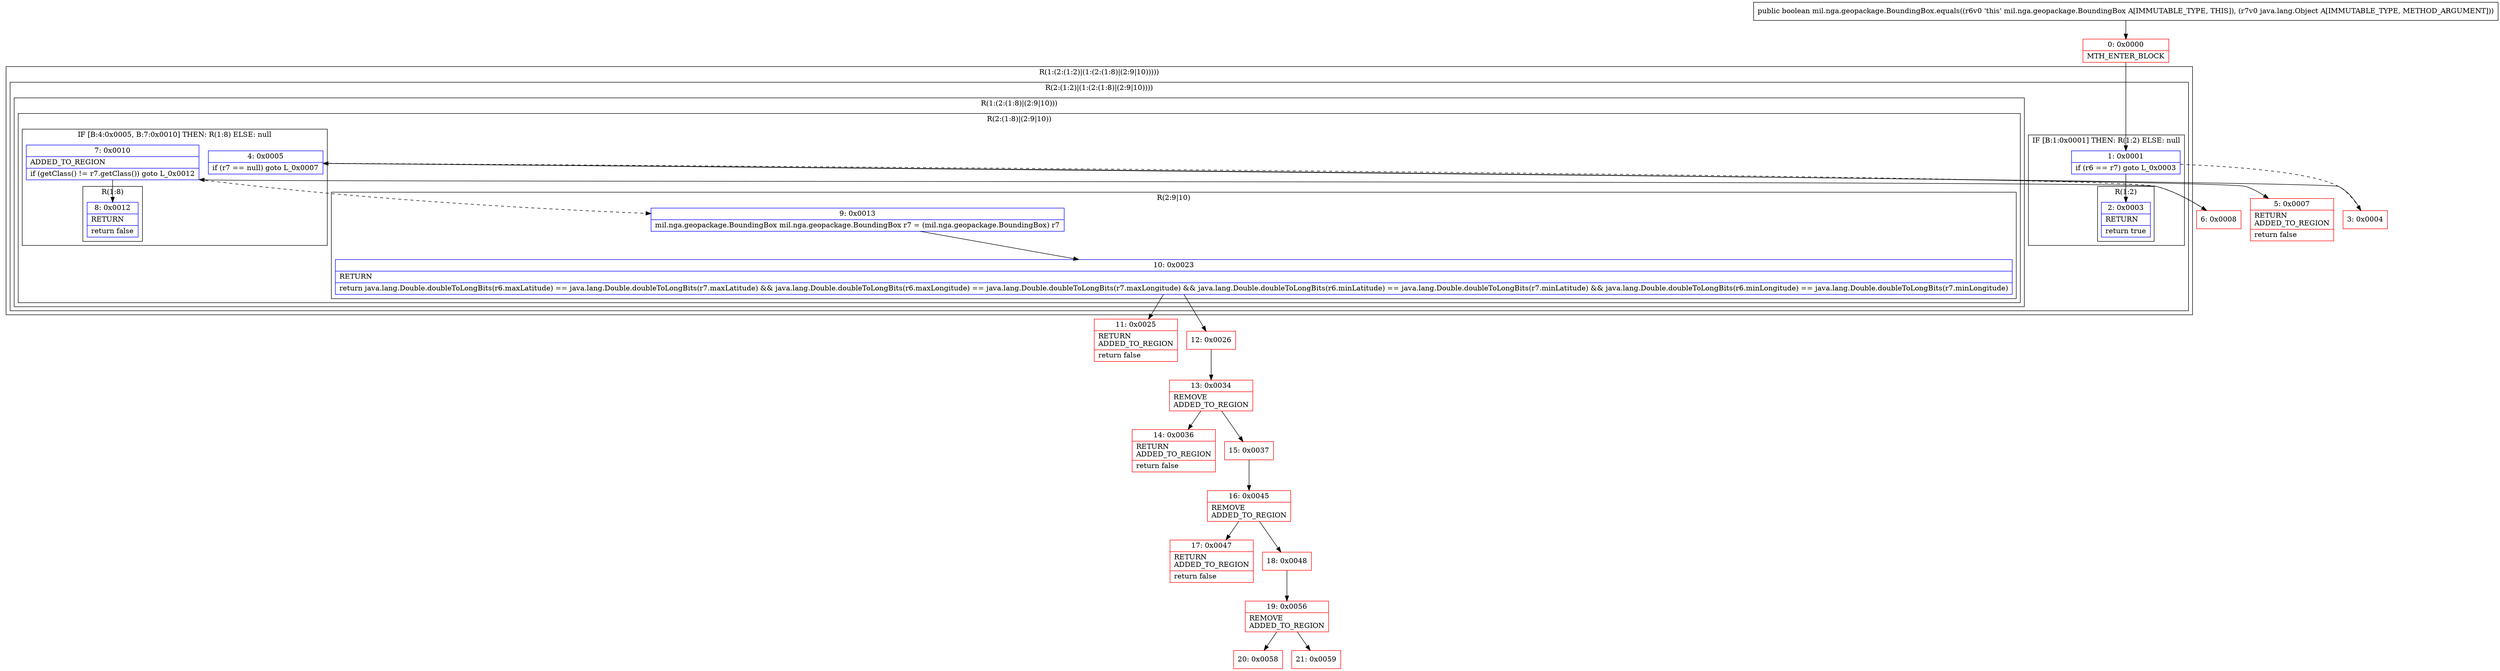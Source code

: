 digraph "CFG formil.nga.geopackage.BoundingBox.equals(Ljava\/lang\/Object;)Z" {
subgraph cluster_Region_491811863 {
label = "R(1:(2:(1:2)|(1:(2:(1:8)|(2:9|10)))))";
node [shape=record,color=blue];
subgraph cluster_Region_413395403 {
label = "R(2:(1:2)|(1:(2:(1:8)|(2:9|10))))";
node [shape=record,color=blue];
subgraph cluster_IfRegion_1603664139 {
label = "IF [B:1:0x0001] THEN: R(1:2) ELSE: null";
node [shape=record,color=blue];
Node_1 [shape=record,label="{1\:\ 0x0001|if (r6 == r7) goto L_0x0003\l}"];
subgraph cluster_Region_586375686 {
label = "R(1:2)";
node [shape=record,color=blue];
Node_2 [shape=record,label="{2\:\ 0x0003|RETURN\l|return true\l}"];
}
}
subgraph cluster_Region_1016945283 {
label = "R(1:(2:(1:8)|(2:9|10)))";
node [shape=record,color=blue];
subgraph cluster_Region_997658986 {
label = "R(2:(1:8)|(2:9|10))";
node [shape=record,color=blue];
subgraph cluster_IfRegion_1264253614 {
label = "IF [B:4:0x0005, B:7:0x0010] THEN: R(1:8) ELSE: null";
node [shape=record,color=blue];
Node_4 [shape=record,label="{4\:\ 0x0005|if (r7 == null) goto L_0x0007\l}"];
Node_7 [shape=record,label="{7\:\ 0x0010|ADDED_TO_REGION\l|if (getClass() != r7.getClass()) goto L_0x0012\l}"];
subgraph cluster_Region_1912623761 {
label = "R(1:8)";
node [shape=record,color=blue];
Node_8 [shape=record,label="{8\:\ 0x0012|RETURN\l|return false\l}"];
}
}
subgraph cluster_Region_1134016662 {
label = "R(2:9|10)";
node [shape=record,color=blue];
Node_9 [shape=record,label="{9\:\ 0x0013|mil.nga.geopackage.BoundingBox mil.nga.geopackage.BoundingBox r7 = (mil.nga.geopackage.BoundingBox) r7\l}"];
Node_10 [shape=record,label="{10\:\ 0x0023|RETURN\l|return java.lang.Double.doubleToLongBits(r6.maxLatitude) == java.lang.Double.doubleToLongBits(r7.maxLatitude) && java.lang.Double.doubleToLongBits(r6.maxLongitude) == java.lang.Double.doubleToLongBits(r7.maxLongitude) && java.lang.Double.doubleToLongBits(r6.minLatitude) == java.lang.Double.doubleToLongBits(r7.minLatitude) && java.lang.Double.doubleToLongBits(r6.minLongitude) == java.lang.Double.doubleToLongBits(r7.minLongitude)\l}"];
}
}
}
}
}
Node_0 [shape=record,color=red,label="{0\:\ 0x0000|MTH_ENTER_BLOCK\l}"];
Node_3 [shape=record,color=red,label="{3\:\ 0x0004}"];
Node_5 [shape=record,color=red,label="{5\:\ 0x0007|RETURN\lADDED_TO_REGION\l|return false\l}"];
Node_6 [shape=record,color=red,label="{6\:\ 0x0008}"];
Node_11 [shape=record,color=red,label="{11\:\ 0x0025|RETURN\lADDED_TO_REGION\l|return false\l}"];
Node_12 [shape=record,color=red,label="{12\:\ 0x0026}"];
Node_13 [shape=record,color=red,label="{13\:\ 0x0034|REMOVE\lADDED_TO_REGION\l}"];
Node_14 [shape=record,color=red,label="{14\:\ 0x0036|RETURN\lADDED_TO_REGION\l|return false\l}"];
Node_15 [shape=record,color=red,label="{15\:\ 0x0037}"];
Node_16 [shape=record,color=red,label="{16\:\ 0x0045|REMOVE\lADDED_TO_REGION\l}"];
Node_17 [shape=record,color=red,label="{17\:\ 0x0047|RETURN\lADDED_TO_REGION\l|return false\l}"];
Node_18 [shape=record,color=red,label="{18\:\ 0x0048}"];
Node_19 [shape=record,color=red,label="{19\:\ 0x0056|REMOVE\lADDED_TO_REGION\l}"];
Node_20 [shape=record,color=red,label="{20\:\ 0x0058}"];
Node_21 [shape=record,color=red,label="{21\:\ 0x0059}"];
MethodNode[shape=record,label="{public boolean mil.nga.geopackage.BoundingBox.equals((r6v0 'this' mil.nga.geopackage.BoundingBox A[IMMUTABLE_TYPE, THIS]), (r7v0 java.lang.Object A[IMMUTABLE_TYPE, METHOD_ARGUMENT])) }"];
MethodNode -> Node_0;
Node_1 -> Node_2;
Node_1 -> Node_3[style=dashed];
Node_4 -> Node_5;
Node_4 -> Node_6[style=dashed];
Node_7 -> Node_8;
Node_7 -> Node_9[style=dashed];
Node_9 -> Node_10;
Node_10 -> Node_11;
Node_10 -> Node_12;
Node_0 -> Node_1;
Node_3 -> Node_4;
Node_6 -> Node_7;
Node_12 -> Node_13;
Node_13 -> Node_14;
Node_13 -> Node_15;
Node_15 -> Node_16;
Node_16 -> Node_17;
Node_16 -> Node_18;
Node_18 -> Node_19;
Node_19 -> Node_20;
Node_19 -> Node_21;
}

